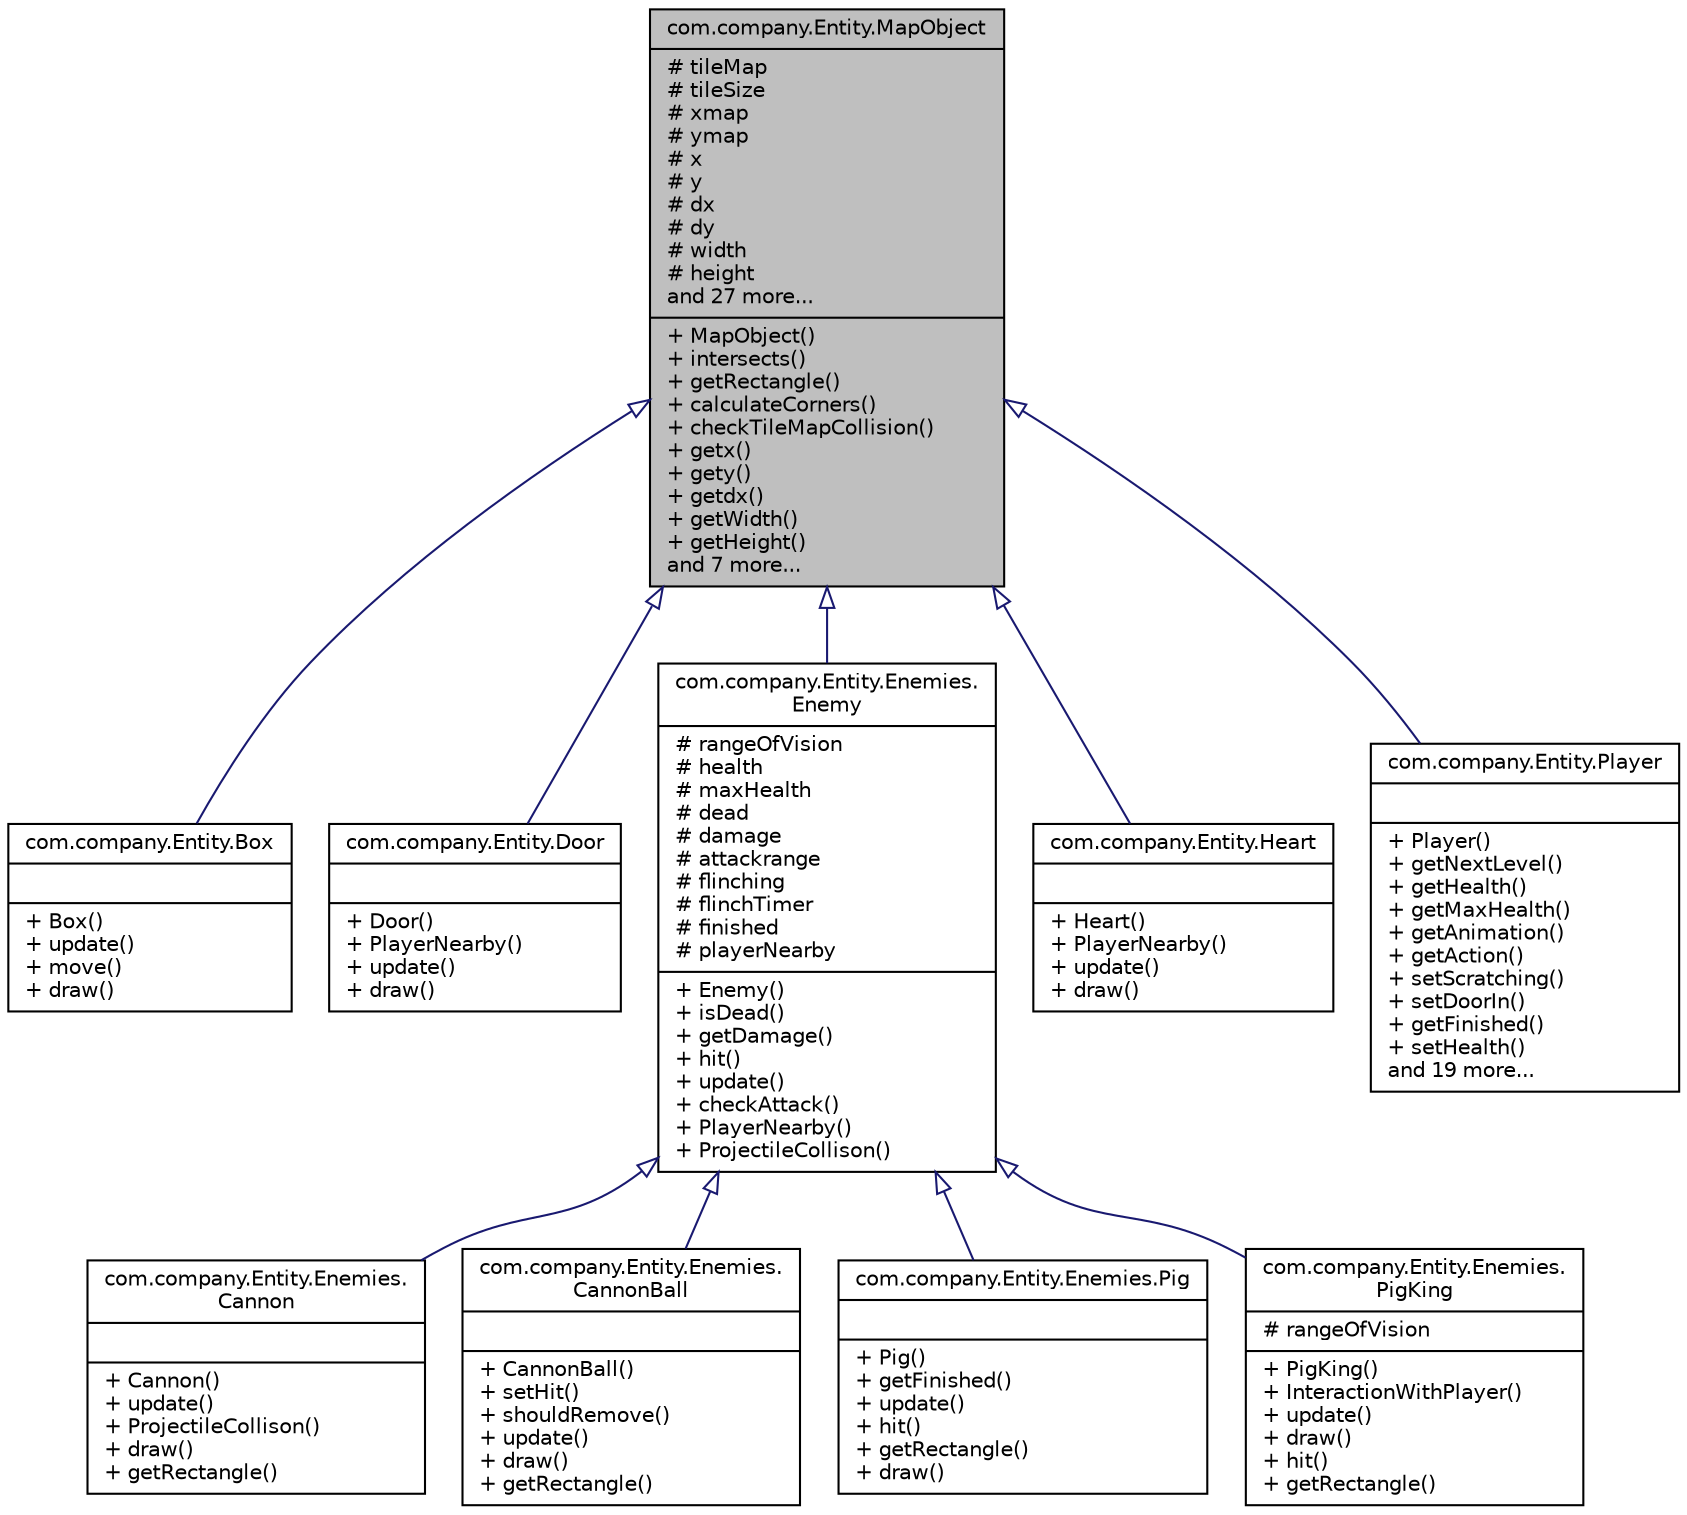 digraph "com.company.Entity.MapObject"
{
 // LATEX_PDF_SIZE
  edge [fontname="Helvetica",fontsize="10",labelfontname="Helvetica",labelfontsize="10"];
  node [fontname="Helvetica",fontsize="10",shape=record];
  Node1 [label="{com.company.Entity.MapObject\n|# tileMap\l# tileSize\l# xmap\l# ymap\l# x\l# y\l# dx\l# dy\l# width\l# height\land 27 more...\l|+ MapObject()\l+ intersects()\l+ getRectangle()\l+ calculateCorners()\l+ checkTileMapCollision()\l+ getx()\l+ gety()\l+ getdx()\l+ getWidth()\l+ getHeight()\land 7 more...\l}",height=0.2,width=0.4,color="black", fillcolor="grey75", style="filled", fontcolor="black",tooltip="Clasa care descrie comportamentul fiecarei entitati in raport cu harta. Orice entitate de pe ecran es..."];
  Node1 -> Node2 [dir="back",color="midnightblue",fontsize="10",style="solid",arrowtail="onormal"];
  Node2 [label="{com.company.Entity.Box\n||+ Box()\l+ update()\l+ move()\l+ draw()\l}",height=0.2,width=0.4,color="black", fillcolor="white", style="filled",URL="$classcom_1_1company_1_1_entity_1_1_box.html",tooltip=" "];
  Node1 -> Node3 [dir="back",color="midnightblue",fontsize="10",style="solid",arrowtail="onormal"];
  Node3 [label="{com.company.Entity.Door\n||+ Door()\l+ PlayerNearby()\l+ update()\l+ draw()\l}",height=0.2,width=0.4,color="black", fillcolor="white", style="filled",URL="$classcom_1_1company_1_1_entity_1_1_door.html",tooltip="Clasa descrie reprezetarea grafica a tranzitiei intre niveluri, gata sa se deschida atunci cand jucat..."];
  Node1 -> Node4 [dir="back",color="midnightblue",fontsize="10",style="solid",arrowtail="onormal"];
  Node4 [label="{com.company.Entity.Enemies.\lEnemy\n|# rangeOfVision\l# health\l# maxHealth\l# dead\l# damage\l# attackrange\l# flinching\l# flinchTimer\l# finished\l# playerNearby\l|+ Enemy()\l+ isDead()\l+ getDamage()\l+ hit()\l+ update()\l+ checkAttack()\l+ PlayerNearby()\l+ ProjectileCollison()\l}",height=0.2,width=0.4,color="black", fillcolor="white", style="filled",URL="$classcom_1_1company_1_1_entity_1_1_enemies_1_1_enemy.html",tooltip=" "];
  Node4 -> Node5 [dir="back",color="midnightblue",fontsize="10",style="solid",arrowtail="onormal"];
  Node5 [label="{com.company.Entity.Enemies.\lCannon\n||+ Cannon()\l+ update()\l+ ProjectileCollison()\l+ draw()\l+ getRectangle()\l}",height=0.2,width=0.4,color="black", fillcolor="white", style="filled",URL="$classcom_1_1company_1_1_entity_1_1_enemies_1_1_cannon.html",tooltip="Reprezinta unul din cei trei inamici cu care jucatorul se va confrunta \\Nu se misca efectiv pe harta,..."];
  Node4 -> Node6 [dir="back",color="midnightblue",fontsize="10",style="solid",arrowtail="onormal"];
  Node6 [label="{com.company.Entity.Enemies.\lCannonBall\n||+ CannonBall()\l+ setHit()\l+ shouldRemove()\l+ update()\l+ draw()\l+ getRectangle()\l}",height=0.2,width=0.4,color="black", fillcolor="white", style="filled",URL="$classcom_1_1company_1_1_entity_1_1_enemies_1_1_cannon_ball.html",tooltip="Clasa reprezinta proiectilul aruncat de Cannon."];
  Node4 -> Node7 [dir="back",color="midnightblue",fontsize="10",style="solid",arrowtail="onormal"];
  Node7 [label="{com.company.Entity.Enemies.Pig\n||+ Pig()\l+ getFinished()\l+ update()\l+ hit()\l+ getRectangle()\l+ draw()\l}",height=0.2,width=0.4,color="black", fillcolor="white", style="filled",URL="$classcom_1_1company_1_1_entity_1_1_enemies_1_1_pig.html",tooltip="Reprezinta unul din cei trei inamici cu care jucatorul se va confrunta \\Se misca stanga-dreapta si pr..."];
  Node4 -> Node8 [dir="back",color="midnightblue",fontsize="10",style="solid",arrowtail="onormal"];
  Node8 [label="{com.company.Entity.Enemies.\lPigKing\n|# rangeOfVision\l|+ PigKing()\l+ InteractionWithPlayer()\l+ update()\l+ draw()\l+ hit()\l+ getRectangle()\l}",height=0.2,width=0.4,color="black", fillcolor="white", style="filled",URL="$classcom_1_1company_1_1_entity_1_1_enemies_1_1_pig_king.html",tooltip="Cel mai puternic inamic, eroul trebuie sa se confrunte cu acesta in nivelul 2. Pe langa patrula Pig-u..."];
  Node1 -> Node9 [dir="back",color="midnightblue",fontsize="10",style="solid",arrowtail="onormal"];
  Node9 [label="{com.company.Entity.Heart\n||+ Heart()\l+ PlayerNearby()\l+ update()\l+ draw()\l}",height=0.2,width=0.4,color="black", fillcolor="white", style="filled",URL="$classcom_1_1company_1_1_entity_1_1_heart.html",tooltip="Reprezinta o descriere a singurului obiect colectabil din joc. Daca jucatorul colecteaza acest obiect..."];
  Node1 -> Node10 [dir="back",color="midnightblue",fontsize="10",style="solid",arrowtail="onormal"];
  Node10 [label="{com.company.Entity.Player\n||+ Player()\l+ getNextLevel()\l+ getHealth()\l+ getMaxHealth()\l+ getAnimation()\l+ getAction()\l+ setScratching()\l+ setDoorIn()\l+ getFinished()\l+ setHealth()\land 19 more...\l}",height=0.2,width=0.4,color="black", fillcolor="white", style="filled",URL="$classcom_1_1company_1_1_entity_1_1_player.html",tooltip="Descrie propietatile jucatorului si ce poate face acesta. De asemenea se stabileste interactiunea juc..."];
}
